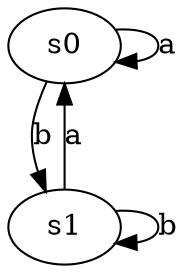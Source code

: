 // Diagrama de estados
digraph {
	s0 [label=s0]
	s1 [label=s1]
	s0 -> s0 [label=a]
	s0 -> s1 [label=b]
	s1 -> s0 [label=a]
	s1 -> s1 [label=b]
}
